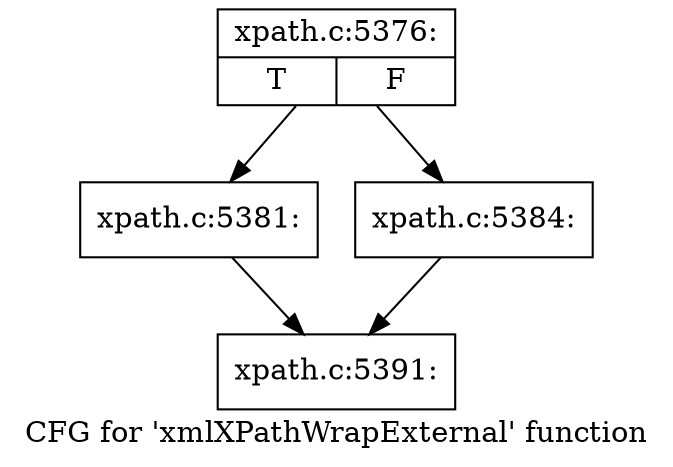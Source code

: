 digraph "CFG for 'xmlXPathWrapExternal' function" {
	label="CFG for 'xmlXPathWrapExternal' function";

	Node0x55e6b2626580 [shape=record,label="{xpath.c:5376:|{<s0>T|<s1>F}}"];
	Node0x55e6b2626580 -> Node0x55e6b2627fd0;
	Node0x55e6b2626580 -> Node0x55e6b2628020;
	Node0x55e6b2627fd0 [shape=record,label="{xpath.c:5381:}"];
	Node0x55e6b2627fd0 -> Node0x55e6b2626c70;
	Node0x55e6b2628020 [shape=record,label="{xpath.c:5384:}"];
	Node0x55e6b2628020 -> Node0x55e6b2626c70;
	Node0x55e6b2626c70 [shape=record,label="{xpath.c:5391:}"];
}

